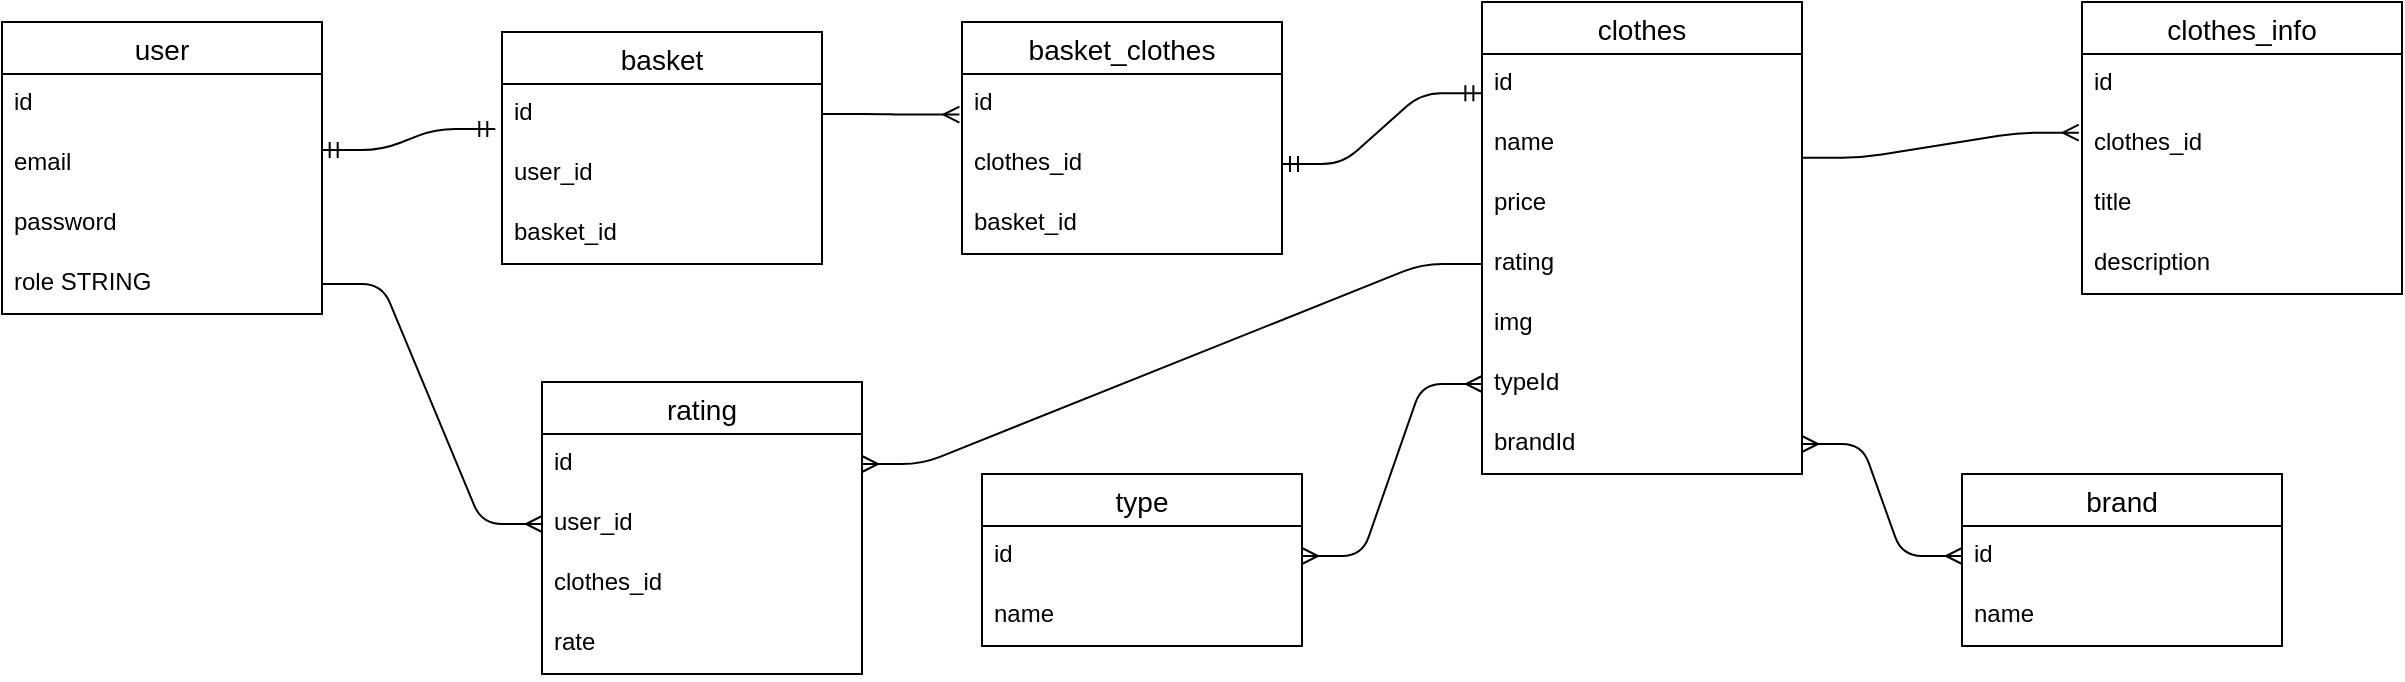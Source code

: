 <mxfile version="22.0.3" type="device">
  <diagram id="R2lEEEUBdFMjLlhIrx00" name="Page-1">
    <mxGraphModel dx="1434" dy="844" grid="1" gridSize="10" guides="1" tooltips="1" connect="1" arrows="1" fold="1" page="1" pageScale="7" pageWidth="850" pageHeight="1100" math="0" shadow="0" extFonts="Permanent Marker^https://fonts.googleapis.com/css?family=Permanent+Marker">
      <root>
        <mxCell id="0" />
        <mxCell id="1" parent="0" />
        <mxCell id="Vnv1s-SPc5SLqYo294YT-31" value="user" style="swimlane;fontStyle=0;childLayout=stackLayout;horizontal=1;startSize=26;horizontalStack=0;resizeParent=1;resizeParentMax=0;resizeLast=0;collapsible=1;marginBottom=0;align=center;fontSize=14;" vertex="1" parent="1">
          <mxGeometry x="200" y="190" width="160" height="146" as="geometry" />
        </mxCell>
        <mxCell id="Vnv1s-SPc5SLqYo294YT-32" value="id" style="text;strokeColor=none;fillColor=none;spacingLeft=4;spacingRight=4;overflow=hidden;rotatable=0;points=[[0,0.5],[1,0.5]];portConstraint=eastwest;fontSize=12;whiteSpace=wrap;html=1;" vertex="1" parent="Vnv1s-SPc5SLqYo294YT-31">
          <mxGeometry y="26" width="160" height="30" as="geometry" />
        </mxCell>
        <mxCell id="Vnv1s-SPc5SLqYo294YT-33" value="email" style="text;strokeColor=none;fillColor=none;spacingLeft=4;spacingRight=4;overflow=hidden;rotatable=0;points=[[0,0.5],[1,0.5]];portConstraint=eastwest;fontSize=12;whiteSpace=wrap;html=1;" vertex="1" parent="Vnv1s-SPc5SLqYo294YT-31">
          <mxGeometry y="56" width="160" height="30" as="geometry" />
        </mxCell>
        <mxCell id="Vnv1s-SPc5SLqYo294YT-34" value="password" style="text;strokeColor=none;fillColor=none;spacingLeft=4;spacingRight=4;overflow=hidden;rotatable=0;points=[[0,0.5],[1,0.5]];portConstraint=eastwest;fontSize=12;whiteSpace=wrap;html=1;" vertex="1" parent="Vnv1s-SPc5SLqYo294YT-31">
          <mxGeometry y="86" width="160" height="30" as="geometry" />
        </mxCell>
        <mxCell id="Vnv1s-SPc5SLqYo294YT-35" value="role STRING" style="text;strokeColor=none;fillColor=none;spacingLeft=4;spacingRight=4;overflow=hidden;rotatable=0;points=[[0,0.5],[1,0.5]];portConstraint=eastwest;fontSize=12;whiteSpace=wrap;html=1;" vertex="1" parent="Vnv1s-SPc5SLqYo294YT-31">
          <mxGeometry y="116" width="160" height="30" as="geometry" />
        </mxCell>
        <mxCell id="Vnv1s-SPc5SLqYo294YT-36" value="basket" style="swimlane;fontStyle=0;childLayout=stackLayout;horizontal=1;startSize=26;horizontalStack=0;resizeParent=1;resizeParentMax=0;resizeLast=0;collapsible=1;marginBottom=0;align=center;fontSize=14;" vertex="1" parent="1">
          <mxGeometry x="450" y="195" width="160" height="116" as="geometry" />
        </mxCell>
        <mxCell id="Vnv1s-SPc5SLqYo294YT-37" value="id" style="text;strokeColor=none;fillColor=none;spacingLeft=4;spacingRight=4;overflow=hidden;rotatable=0;points=[[0,0.5],[1,0.5]];portConstraint=eastwest;fontSize=12;whiteSpace=wrap;html=1;" vertex="1" parent="Vnv1s-SPc5SLqYo294YT-36">
          <mxGeometry y="26" width="160" height="30" as="geometry" />
        </mxCell>
        <mxCell id="Vnv1s-SPc5SLqYo294YT-38" value="user_id" style="text;strokeColor=none;fillColor=none;spacingLeft=4;spacingRight=4;overflow=hidden;rotatable=0;points=[[0,0.5],[1,0.5]];portConstraint=eastwest;fontSize=12;whiteSpace=wrap;html=1;" vertex="1" parent="Vnv1s-SPc5SLqYo294YT-36">
          <mxGeometry y="56" width="160" height="30" as="geometry" />
        </mxCell>
        <mxCell id="Vnv1s-SPc5SLqYo294YT-72" value="basket_id" style="text;strokeColor=none;fillColor=none;spacingLeft=4;spacingRight=4;overflow=hidden;rotatable=0;points=[[0,0.5],[1,0.5]];portConstraint=eastwest;fontSize=12;whiteSpace=wrap;html=1;" vertex="1" parent="Vnv1s-SPc5SLqYo294YT-36">
          <mxGeometry y="86" width="160" height="30" as="geometry" />
        </mxCell>
        <mxCell id="Vnv1s-SPc5SLqYo294YT-41" value="" style="fontSize=12;html=1;endArrow=ERmandOne;startArrow=ERmandOne;rounded=1;exitX=0.999;exitY=0.267;exitDx=0;exitDy=0;exitPerimeter=0;entryX=-0.021;entryY=0.752;entryDx=0;entryDy=0;entryPerimeter=0;edgeStyle=entityRelationEdgeStyle;" edge="1" parent="1" source="Vnv1s-SPc5SLqYo294YT-33" target="Vnv1s-SPc5SLqYo294YT-37">
          <mxGeometry width="100" height="100" relative="1" as="geometry">
            <mxPoint x="405" y="323" as="sourcePoint" />
            <mxPoint x="505" y="223" as="targetPoint" />
          </mxGeometry>
        </mxCell>
        <mxCell id="Vnv1s-SPc5SLqYo294YT-42" value="clothes" style="swimlane;fontStyle=0;childLayout=stackLayout;horizontal=1;startSize=26;horizontalStack=0;resizeParent=1;resizeParentMax=0;resizeLast=0;collapsible=1;marginBottom=0;align=center;fontSize=14;" vertex="1" parent="1">
          <mxGeometry x="940" y="180" width="160" height="236" as="geometry" />
        </mxCell>
        <mxCell id="Vnv1s-SPc5SLqYo294YT-43" value="id" style="text;strokeColor=none;fillColor=none;spacingLeft=4;spacingRight=4;overflow=hidden;rotatable=0;points=[[0,0.5],[1,0.5]];portConstraint=eastwest;fontSize=12;whiteSpace=wrap;html=1;" vertex="1" parent="Vnv1s-SPc5SLqYo294YT-42">
          <mxGeometry y="26" width="160" height="30" as="geometry" />
        </mxCell>
        <mxCell id="Vnv1s-SPc5SLqYo294YT-44" value="name" style="text;strokeColor=none;fillColor=none;spacingLeft=4;spacingRight=4;overflow=hidden;rotatable=0;points=[[0,0.5],[1,0.5]];portConstraint=eastwest;fontSize=12;whiteSpace=wrap;html=1;" vertex="1" parent="Vnv1s-SPc5SLqYo294YT-42">
          <mxGeometry y="56" width="160" height="30" as="geometry" />
        </mxCell>
        <mxCell id="Vnv1s-SPc5SLqYo294YT-45" value="price" style="text;strokeColor=none;fillColor=none;spacingLeft=4;spacingRight=4;overflow=hidden;rotatable=0;points=[[0,0.5],[1,0.5]];portConstraint=eastwest;fontSize=12;whiteSpace=wrap;html=1;" vertex="1" parent="Vnv1s-SPc5SLqYo294YT-42">
          <mxGeometry y="86" width="160" height="30" as="geometry" />
        </mxCell>
        <mxCell id="Vnv1s-SPc5SLqYo294YT-46" value="rating" style="text;strokeColor=none;fillColor=none;spacingLeft=4;spacingRight=4;overflow=hidden;rotatable=0;points=[[0,0.5],[1,0.5]];portConstraint=eastwest;fontSize=12;whiteSpace=wrap;html=1;" vertex="1" parent="Vnv1s-SPc5SLqYo294YT-42">
          <mxGeometry y="116" width="160" height="30" as="geometry" />
        </mxCell>
        <mxCell id="Vnv1s-SPc5SLqYo294YT-68" value="img" style="text;strokeColor=none;fillColor=none;spacingLeft=4;spacingRight=4;overflow=hidden;rotatable=0;points=[[0,0.5],[1,0.5]];portConstraint=eastwest;fontSize=12;whiteSpace=wrap;html=1;" vertex="1" parent="Vnv1s-SPc5SLqYo294YT-42">
          <mxGeometry y="146" width="160" height="30" as="geometry" />
        </mxCell>
        <mxCell id="Vnv1s-SPc5SLqYo294YT-49" value="typeId" style="text;strokeColor=none;fillColor=none;spacingLeft=4;spacingRight=4;overflow=hidden;rotatable=0;points=[[0,0.5],[1,0.5]];portConstraint=eastwest;fontSize=12;whiteSpace=wrap;html=1;" vertex="1" parent="Vnv1s-SPc5SLqYo294YT-42">
          <mxGeometry y="176" width="160" height="30" as="geometry" />
        </mxCell>
        <mxCell id="Vnv1s-SPc5SLqYo294YT-50" value="brandId" style="text;strokeColor=none;fillColor=none;spacingLeft=4;spacingRight=4;overflow=hidden;rotatable=0;points=[[0,0.5],[1,0.5]];portConstraint=eastwest;fontSize=12;whiteSpace=wrap;html=1;" vertex="1" parent="Vnv1s-SPc5SLqYo294YT-42">
          <mxGeometry y="206" width="160" height="30" as="geometry" />
        </mxCell>
        <mxCell id="Vnv1s-SPc5SLqYo294YT-57" value="type" style="swimlane;fontStyle=0;childLayout=stackLayout;horizontal=1;startSize=26;horizontalStack=0;resizeParent=1;resizeParentMax=0;resizeLast=0;collapsible=1;marginBottom=0;align=center;fontSize=14;" vertex="1" parent="1">
          <mxGeometry x="690" y="416" width="160" height="86" as="geometry" />
        </mxCell>
        <mxCell id="Vnv1s-SPc5SLqYo294YT-58" value="id" style="text;strokeColor=none;fillColor=none;spacingLeft=4;spacingRight=4;overflow=hidden;rotatable=0;points=[[0,0.5],[1,0.5]];portConstraint=eastwest;fontSize=12;whiteSpace=wrap;html=1;" vertex="1" parent="Vnv1s-SPc5SLqYo294YT-57">
          <mxGeometry y="26" width="160" height="30" as="geometry" />
        </mxCell>
        <mxCell id="Vnv1s-SPc5SLqYo294YT-59" value="name" style="text;strokeColor=none;fillColor=none;spacingLeft=4;spacingRight=4;overflow=hidden;rotatable=0;points=[[0,0.5],[1,0.5]];portConstraint=eastwest;fontSize=12;whiteSpace=wrap;html=1;" vertex="1" parent="Vnv1s-SPc5SLqYo294YT-57">
          <mxGeometry y="56" width="160" height="30" as="geometry" />
        </mxCell>
        <mxCell id="Vnv1s-SPc5SLqYo294YT-60" value="brand" style="swimlane;fontStyle=0;childLayout=stackLayout;horizontal=1;startSize=26;horizontalStack=0;resizeParent=1;resizeParentMax=0;resizeLast=0;collapsible=1;marginBottom=0;align=center;fontSize=14;" vertex="1" parent="1">
          <mxGeometry x="1180" y="416" width="160" height="86" as="geometry" />
        </mxCell>
        <mxCell id="Vnv1s-SPc5SLqYo294YT-61" value="id" style="text;strokeColor=none;fillColor=none;spacingLeft=4;spacingRight=4;overflow=hidden;rotatable=0;points=[[0,0.5],[1,0.5]];portConstraint=eastwest;fontSize=12;whiteSpace=wrap;html=1;" vertex="1" parent="Vnv1s-SPc5SLqYo294YT-60">
          <mxGeometry y="26" width="160" height="30" as="geometry" />
        </mxCell>
        <mxCell id="Vnv1s-SPc5SLqYo294YT-62" value="name" style="text;strokeColor=none;fillColor=none;spacingLeft=4;spacingRight=4;overflow=hidden;rotatable=0;points=[[0,0.5],[1,0.5]];portConstraint=eastwest;fontSize=12;whiteSpace=wrap;html=1;" vertex="1" parent="Vnv1s-SPc5SLqYo294YT-60">
          <mxGeometry y="56" width="160" height="30" as="geometry" />
        </mxCell>
        <mxCell id="Vnv1s-SPc5SLqYo294YT-69" value="basket_clothes" style="swimlane;fontStyle=0;childLayout=stackLayout;horizontal=1;startSize=26;horizontalStack=0;resizeParent=1;resizeParentMax=0;resizeLast=0;collapsible=1;marginBottom=0;align=center;fontSize=14;" vertex="1" parent="1">
          <mxGeometry x="680" y="190" width="160" height="116" as="geometry" />
        </mxCell>
        <mxCell id="Vnv1s-SPc5SLqYo294YT-70" value="id" style="text;strokeColor=none;fillColor=none;spacingLeft=4;spacingRight=4;overflow=hidden;rotatable=0;points=[[0,0.5],[1,0.5]];portConstraint=eastwest;fontSize=12;whiteSpace=wrap;html=1;" vertex="1" parent="Vnv1s-SPc5SLqYo294YT-69">
          <mxGeometry y="26" width="160" height="30" as="geometry" />
        </mxCell>
        <mxCell id="Vnv1s-SPc5SLqYo294YT-71" value="clothes_id" style="text;strokeColor=none;fillColor=none;spacingLeft=4;spacingRight=4;overflow=hidden;rotatable=0;points=[[0,0.5],[1,0.5]];portConstraint=eastwest;fontSize=12;whiteSpace=wrap;html=1;" vertex="1" parent="Vnv1s-SPc5SLqYo294YT-69">
          <mxGeometry y="56" width="160" height="30" as="geometry" />
        </mxCell>
        <mxCell id="Vnv1s-SPc5SLqYo294YT-73" value="basket_id" style="text;strokeColor=none;fillColor=none;spacingLeft=4;spacingRight=4;overflow=hidden;rotatable=0;points=[[0,0.5],[1,0.5]];portConstraint=eastwest;fontSize=12;whiteSpace=wrap;html=1;" vertex="1" parent="Vnv1s-SPc5SLqYo294YT-69">
          <mxGeometry y="86" width="160" height="30" as="geometry" />
        </mxCell>
        <mxCell id="Vnv1s-SPc5SLqYo294YT-75" value="" style="edgeStyle=entityRelationEdgeStyle;fontSize=12;html=1;endArrow=ERmany;rounded=1;exitX=1;exitY=0.5;exitDx=0;exitDy=0;entryX=-0.008;entryY=0.676;entryDx=0;entryDy=0;entryPerimeter=0;" edge="1" parent="1" source="Vnv1s-SPc5SLqYo294YT-37" target="Vnv1s-SPc5SLqYo294YT-70">
          <mxGeometry width="100" height="100" relative="1" as="geometry">
            <mxPoint x="640" y="400" as="sourcePoint" />
            <mxPoint x="740" y="300" as="targetPoint" />
          </mxGeometry>
        </mxCell>
        <mxCell id="Vnv1s-SPc5SLqYo294YT-76" value="" style="fontSize=12;html=1;endArrow=ERmandOne;startArrow=ERmandOne;rounded=1;exitX=1;exitY=0.5;exitDx=0;exitDy=0;entryX=-0.002;entryY=0.653;entryDx=0;entryDy=0;entryPerimeter=0;edgeStyle=entityRelationEdgeStyle;" edge="1" parent="1" source="Vnv1s-SPc5SLqYo294YT-71" target="Vnv1s-SPc5SLqYo294YT-43">
          <mxGeometry width="100" height="100" relative="1" as="geometry">
            <mxPoint x="770" y="351" as="sourcePoint" />
            <mxPoint x="857" y="310" as="targetPoint" />
          </mxGeometry>
        </mxCell>
        <mxCell id="Vnv1s-SPc5SLqYo294YT-78" value="" style="edgeStyle=entityRelationEdgeStyle;fontSize=12;html=1;endArrow=ERmany;startArrow=ERmany;rounded=1;exitX=1;exitY=0.5;exitDx=0;exitDy=0;entryX=0;entryY=0.5;entryDx=0;entryDy=0;" edge="1" parent="1" source="Vnv1s-SPc5SLqYo294YT-50" target="Vnv1s-SPc5SLqYo294YT-61">
          <mxGeometry width="100" height="100" relative="1" as="geometry">
            <mxPoint x="1190" y="360" as="sourcePoint" />
            <mxPoint x="1320" y="315" as="targetPoint" />
          </mxGeometry>
        </mxCell>
        <mxCell id="Vnv1s-SPc5SLqYo294YT-79" value="" style="edgeStyle=entityRelationEdgeStyle;fontSize=12;html=1;endArrow=ERmany;startArrow=ERmany;rounded=1;exitX=0;exitY=0.5;exitDx=0;exitDy=0;entryX=1;entryY=0.5;entryDx=0;entryDy=0;" edge="1" parent="1" source="Vnv1s-SPc5SLqYo294YT-49" target="Vnv1s-SPc5SLqYo294YT-58">
          <mxGeometry width="100" height="100" relative="1" as="geometry">
            <mxPoint x="860" y="380" as="sourcePoint" />
            <mxPoint x="940" y="436" as="targetPoint" />
          </mxGeometry>
        </mxCell>
        <mxCell id="Vnv1s-SPc5SLqYo294YT-80" value="clothes_info" style="swimlane;fontStyle=0;childLayout=stackLayout;horizontal=1;startSize=26;horizontalStack=0;resizeParent=1;resizeParentMax=0;resizeLast=0;collapsible=1;marginBottom=0;align=center;fontSize=14;" vertex="1" parent="1">
          <mxGeometry x="1240" y="180" width="160" height="146" as="geometry" />
        </mxCell>
        <mxCell id="Vnv1s-SPc5SLqYo294YT-81" value="id" style="text;strokeColor=none;fillColor=none;spacingLeft=4;spacingRight=4;overflow=hidden;rotatable=0;points=[[0,0.5],[1,0.5]];portConstraint=eastwest;fontSize=12;whiteSpace=wrap;html=1;" vertex="1" parent="Vnv1s-SPc5SLqYo294YT-80">
          <mxGeometry y="26" width="160" height="30" as="geometry" />
        </mxCell>
        <mxCell id="Vnv1s-SPc5SLqYo294YT-82" value="clothes_id&lt;span style=&quot;white-space: pre;&quot;&gt;&#x9;&lt;/span&gt;" style="text;strokeColor=none;fillColor=none;spacingLeft=4;spacingRight=4;overflow=hidden;rotatable=0;points=[[0,0.5],[1,0.5]];portConstraint=eastwest;fontSize=12;whiteSpace=wrap;html=1;" vertex="1" parent="Vnv1s-SPc5SLqYo294YT-80">
          <mxGeometry y="56" width="160" height="30" as="geometry" />
        </mxCell>
        <mxCell id="Vnv1s-SPc5SLqYo294YT-83" value="title" style="text;strokeColor=none;fillColor=none;spacingLeft=4;spacingRight=4;overflow=hidden;rotatable=0;points=[[0,0.5],[1,0.5]];portConstraint=eastwest;fontSize=12;whiteSpace=wrap;html=1;" vertex="1" parent="Vnv1s-SPc5SLqYo294YT-80">
          <mxGeometry y="86" width="160" height="30" as="geometry" />
        </mxCell>
        <mxCell id="Vnv1s-SPc5SLqYo294YT-84" value="description" style="text;strokeColor=none;fillColor=none;spacingLeft=4;spacingRight=4;overflow=hidden;rotatable=0;points=[[0,0.5],[1,0.5]];portConstraint=eastwest;fontSize=12;whiteSpace=wrap;html=1;" vertex="1" parent="Vnv1s-SPc5SLqYo294YT-80">
          <mxGeometry y="116" width="160" height="30" as="geometry" />
        </mxCell>
        <mxCell id="Vnv1s-SPc5SLqYo294YT-85" value="" style="edgeStyle=entityRelationEdgeStyle;fontSize=12;html=1;endArrow=ERmany;rounded=1;exitX=1;exitY=0.728;exitDx=0;exitDy=0;entryX=-0.01;entryY=0.311;entryDx=0;entryDy=0;entryPerimeter=0;exitPerimeter=0;" edge="1" parent="1" source="Vnv1s-SPc5SLqYo294YT-44" target="Vnv1s-SPc5SLqYo294YT-82">
          <mxGeometry width="100" height="100" relative="1" as="geometry">
            <mxPoint x="1100" y="247.58" as="sourcePoint" />
            <mxPoint x="1169" y="247.58" as="targetPoint" />
          </mxGeometry>
        </mxCell>
        <mxCell id="Vnv1s-SPc5SLqYo294YT-86" value="rating" style="swimlane;fontStyle=0;childLayout=stackLayout;horizontal=1;startSize=26;horizontalStack=0;resizeParent=1;resizeParentMax=0;resizeLast=0;collapsible=1;marginBottom=0;align=center;fontSize=14;" vertex="1" parent="1">
          <mxGeometry x="470" y="370" width="160" height="146" as="geometry" />
        </mxCell>
        <mxCell id="Vnv1s-SPc5SLqYo294YT-87" value="id" style="text;strokeColor=none;fillColor=none;spacingLeft=4;spacingRight=4;overflow=hidden;rotatable=0;points=[[0,0.5],[1,0.5]];portConstraint=eastwest;fontSize=12;whiteSpace=wrap;html=1;" vertex="1" parent="Vnv1s-SPc5SLqYo294YT-86">
          <mxGeometry y="26" width="160" height="30" as="geometry" />
        </mxCell>
        <mxCell id="Vnv1s-SPc5SLqYo294YT-88" value="user_id" style="text;strokeColor=none;fillColor=none;spacingLeft=4;spacingRight=4;overflow=hidden;rotatable=0;points=[[0,0.5],[1,0.5]];portConstraint=eastwest;fontSize=12;whiteSpace=wrap;html=1;" vertex="1" parent="Vnv1s-SPc5SLqYo294YT-86">
          <mxGeometry y="56" width="160" height="30" as="geometry" />
        </mxCell>
        <mxCell id="Vnv1s-SPc5SLqYo294YT-89" value="clothes_id" style="text;strokeColor=none;fillColor=none;spacingLeft=4;spacingRight=4;overflow=hidden;rotatable=0;points=[[0,0.5],[1,0.5]];portConstraint=eastwest;fontSize=12;whiteSpace=wrap;html=1;" vertex="1" parent="Vnv1s-SPc5SLqYo294YT-86">
          <mxGeometry y="86" width="160" height="30" as="geometry" />
        </mxCell>
        <mxCell id="Vnv1s-SPc5SLqYo294YT-90" value="rate" style="text;strokeColor=none;fillColor=none;spacingLeft=4;spacingRight=4;overflow=hidden;rotatable=0;points=[[0,0.5],[1,0.5]];portConstraint=eastwest;fontSize=12;whiteSpace=wrap;html=1;" vertex="1" parent="Vnv1s-SPc5SLqYo294YT-86">
          <mxGeometry y="116" width="160" height="30" as="geometry" />
        </mxCell>
        <mxCell id="Vnv1s-SPc5SLqYo294YT-91" value="" style="edgeStyle=entityRelationEdgeStyle;fontSize=12;html=1;endArrow=ERmany;rounded=1;entryX=0;entryY=0.5;entryDx=0;entryDy=0;exitX=1;exitY=0.5;exitDx=0;exitDy=0;" edge="1" parent="1" source="Vnv1s-SPc5SLqYo294YT-35" target="Vnv1s-SPc5SLqYo294YT-88">
          <mxGeometry width="100" height="100" relative="1" as="geometry">
            <mxPoint x="280" y="339" as="sourcePoint" />
            <mxPoint x="360" y="380" as="targetPoint" />
          </mxGeometry>
        </mxCell>
        <mxCell id="Vnv1s-SPc5SLqYo294YT-92" value="" style="edgeStyle=entityRelationEdgeStyle;fontSize=12;html=1;endArrow=ERmany;rounded=1;exitX=0;exitY=0.5;exitDx=0;exitDy=0;strokeColor=default;entryX=1;entryY=0.5;entryDx=0;entryDy=0;" edge="1" parent="1" source="Vnv1s-SPc5SLqYo294YT-46" target="Vnv1s-SPc5SLqYo294YT-87">
          <mxGeometry width="100" height="100" relative="1" as="geometry">
            <mxPoint x="710" y="360" as="sourcePoint" />
            <mxPoint x="680" y="400" as="targetPoint" />
          </mxGeometry>
        </mxCell>
      </root>
    </mxGraphModel>
  </diagram>
</mxfile>
